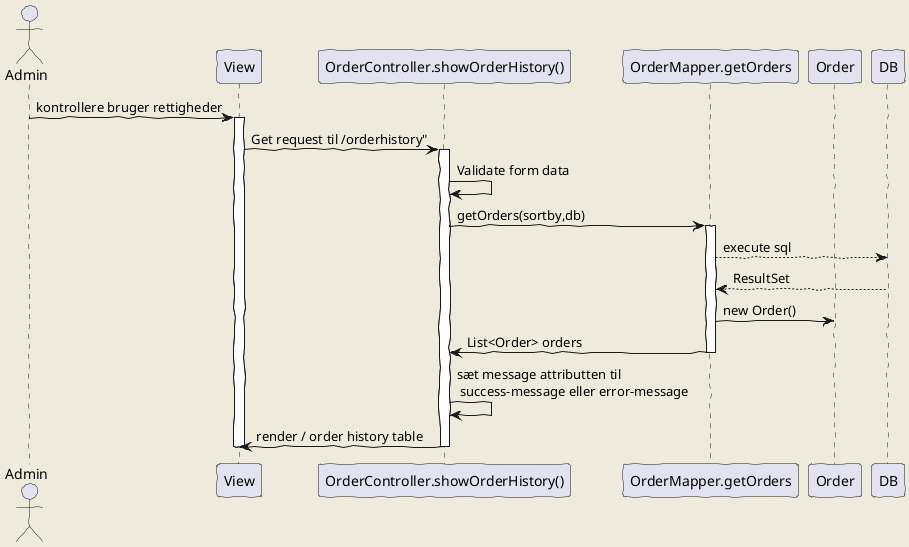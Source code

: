 @startuml
'https://plantuml.com/sequence-diagram

skinparam backgroundColor #EEEBDC
skinparam handwritten true

actor Admin
participant View as V
participant "OrderController.showOrderHistory()" as C
participant "OrderMapper.getOrders" as M
participant "Order" as A
participant DB

Admin -> V: kontrollere bruger rettigheder
activate V




V -> C:  Get request til /orderhistory"
activate C
C -> C: Validate form data
C -> M: getOrders(sortby,db)
activate M
M --> DB: execute sql
DB --> M: ResultSet
M-> A: new Order()
M -> C: List<Order> orders
deactivate M
C -> C : sæt message attributten til\n success-message eller error-message
C -> V: render / order history table
deactivate C


deactivate V

@enduml